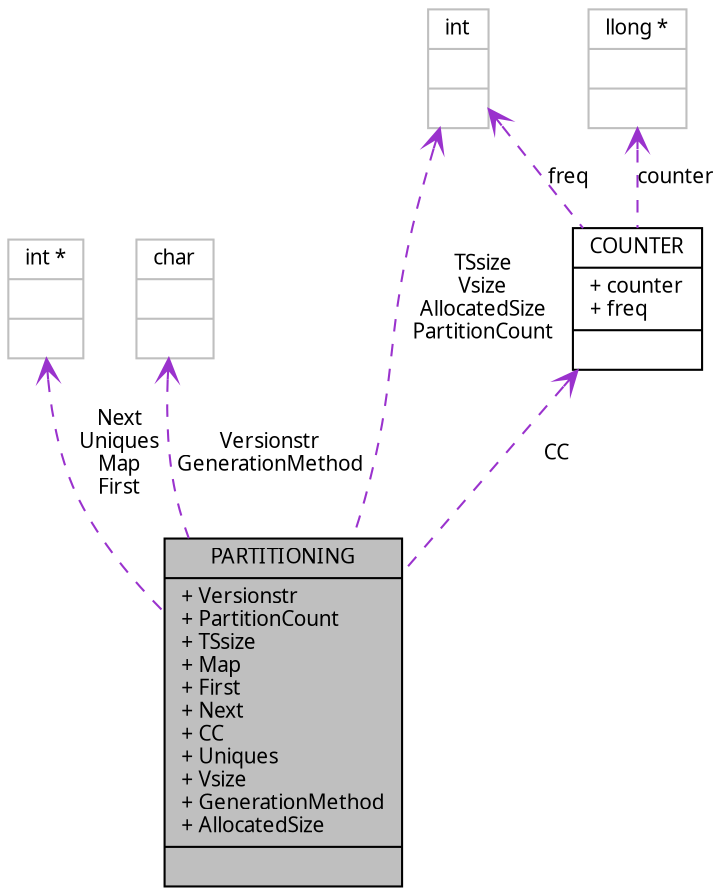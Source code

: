 digraph G
{
  edge [fontname="FreeSans.ttf",fontsize=10,labelfontname="FreeSans.ttf",labelfontsize=10];
  node [fontname="FreeSans.ttf",fontsize=10,shape=record];
  Node1 [label="{PARTITIONING\n|+ Versionstr\l+ PartitionCount\l+ TSsize\l+ Map\l+ First\l+ Next\l+ CC\l+ Uniques\l+ Vsize\l+ GenerationMethod\l+ AllocatedSize\l|}",height=0.2,width=0.4,color="black", fillcolor="grey75", style="filled" fontcolor="black"];
  Node2 -> Node1 [dir=back,color="darkorchid3",fontsize=10,style="dashed",label="Next\nUniques\nMap\nFirst",arrowtail="open",fontname="FreeSans.ttf"];
  Node2 [label="{int *\n||}",height=0.2,width=0.4,color="grey75", fillcolor="white", style="filled"];
  Node3 -> Node1 [dir=back,color="darkorchid3",fontsize=10,style="dashed",label="Versionstr\nGenerationMethod",arrowtail="open",fontname="FreeSans.ttf"];
  Node3 [label="{char\n||}",height=0.2,width=0.4,color="grey75", fillcolor="white", style="filled"];
  Node4 -> Node1 [dir=back,color="darkorchid3",fontsize=10,style="dashed",label="CC",arrowtail="open",fontname="FreeSans.ttf"];
  Node4 [label="{COUNTER\n|+ counter\l+ freq\l|}",height=0.2,width=0.4,color="black", fillcolor="white", style="filled",URL="$structCOUNTER.html"];
  Node5 -> Node4 [dir=back,color="darkorchid3",fontsize=10,style="dashed",label="freq",arrowtail="open",fontname="FreeSans.ttf"];
  Node5 [label="{int\n||}",height=0.2,width=0.4,color="grey75", fillcolor="white", style="filled"];
  Node6 -> Node4 [dir=back,color="darkorchid3",fontsize=10,style="dashed",label="counter",arrowtail="open",fontname="FreeSans.ttf"];
  Node6 [label="{llong *\n||}",height=0.2,width=0.4,color="grey75", fillcolor="white", style="filled"];
  Node5 -> Node1 [dir=back,color="darkorchid3",fontsize=10,style="dashed",label="TSsize\nVsize\nAllocatedSize\nPartitionCount",arrowtail="open",fontname="FreeSans.ttf"];
}
